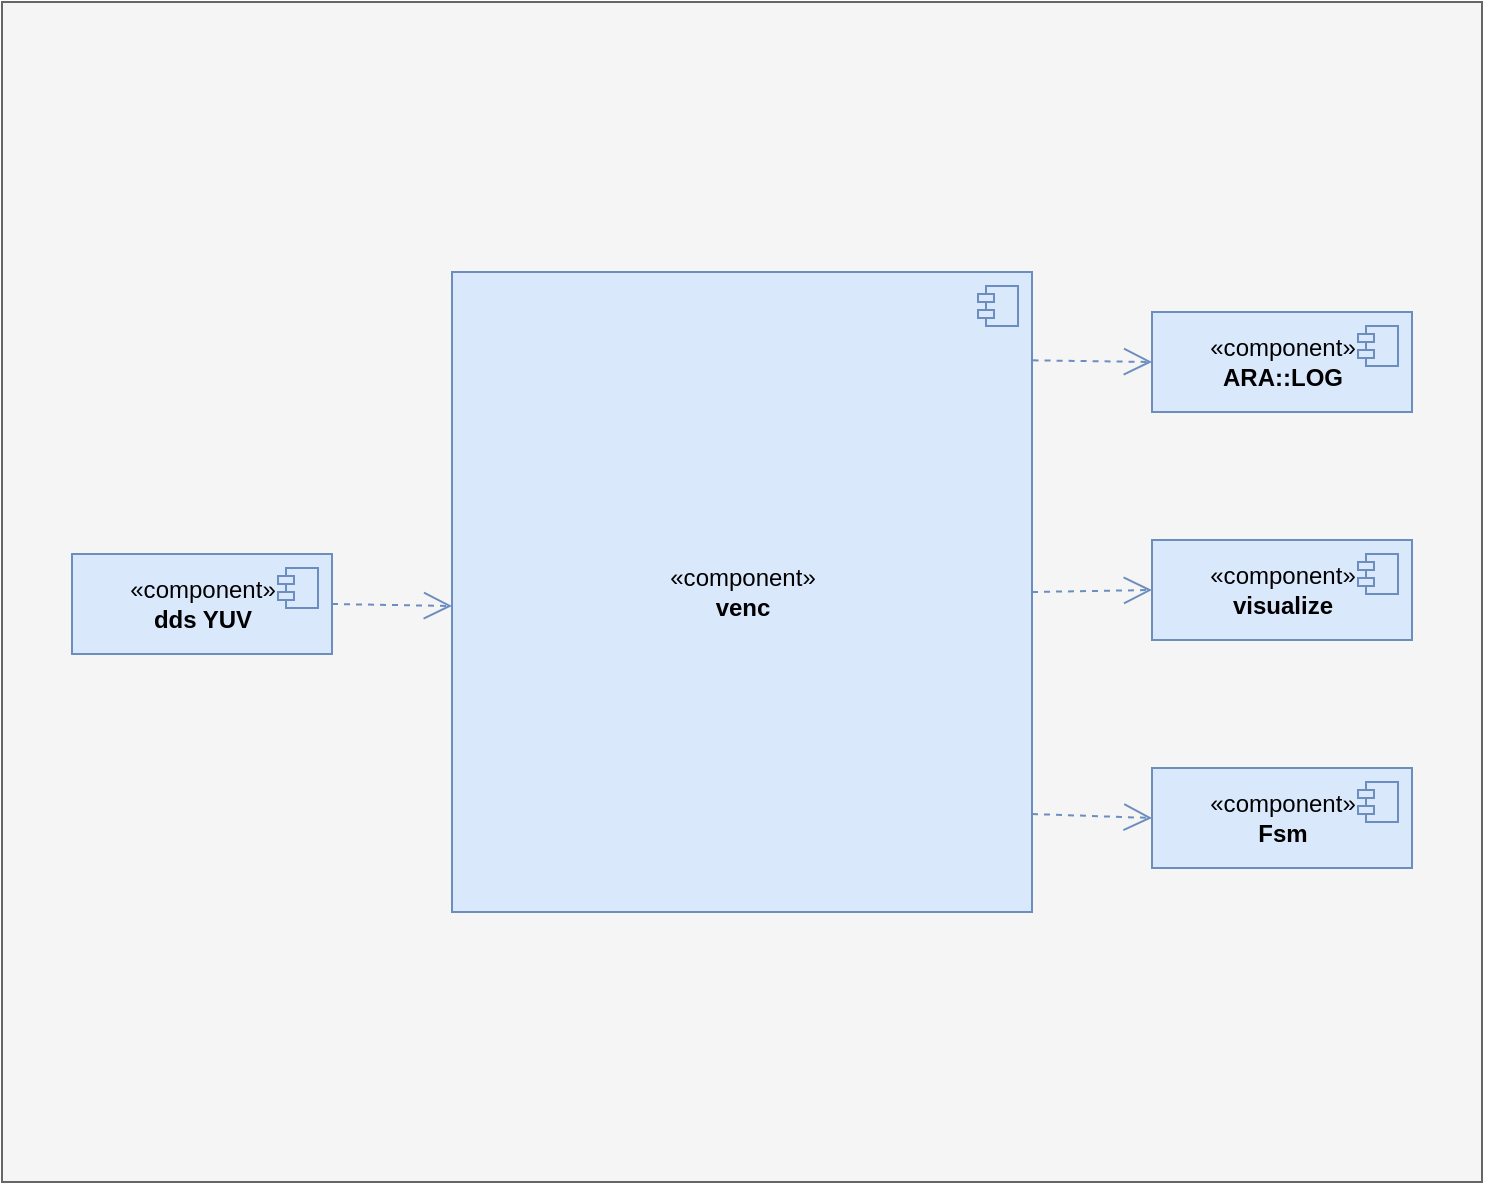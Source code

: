 <mxfile version="26.0.14">
  <diagram name="Page-1" id="Z7EPKMlkxSsEgwjOf_PW">
    <mxGraphModel dx="1050" dy="565" grid="1" gridSize="10" guides="1" tooltips="1" connect="1" arrows="1" fold="1" page="1" pageScale="1" pageWidth="827" pageHeight="1169" math="0" shadow="0">
      <root>
        <mxCell id="0" />
        <mxCell id="1" parent="0" />
        <mxCell id="JmLCsJZkAcASIvs0anbr-1" value="" style="html=1;fillColor=#f5f5f5;fontColor=#333333;strokeColor=#666666;" parent="1" vertex="1">
          <mxGeometry x="25" y="34" width="740" height="590" as="geometry" />
        </mxCell>
        <mxCell id="JmLCsJZkAcASIvs0anbr-2" value="«c&lt;span&gt;omponent&lt;/span&gt;»&lt;br&gt;&lt;span&gt;&lt;b&gt;venc&lt;/b&gt;&lt;/span&gt;" style="html=1;dropTarget=0;fontStyle=0;fillColor=#dae8fc;strokeColor=#6c8ebf;" parent="1" vertex="1">
          <mxGeometry x="250" y="169" width="290" height="320" as="geometry" />
        </mxCell>
        <mxCell id="JmLCsJZkAcASIvs0anbr-3" value="" style="shape=module;jettyWidth=8;jettyHeight=4;fillColor=#dae8fc;strokeColor=#6c8ebf;" parent="JmLCsJZkAcASIvs0anbr-2" vertex="1">
          <mxGeometry x="1" width="20" height="20" relative="1" as="geometry">
            <mxPoint x="-27" y="7" as="offset" />
          </mxGeometry>
        </mxCell>
        <mxCell id="JmLCsJZkAcASIvs0anbr-4" value="«c&lt;span&gt;omponent&lt;/span&gt;»&lt;br&gt;&lt;b&gt;ARA::LOG&lt;/b&gt;" style="html=1;dropTarget=0;fontStyle=0;fillColor=#dae8fc;strokeColor=#6c8ebf;align=center;" parent="1" vertex="1">
          <mxGeometry x="600" y="189" width="130" height="50" as="geometry" />
        </mxCell>
        <mxCell id="JmLCsJZkAcASIvs0anbr-5" value="" style="shape=module;jettyWidth=8;jettyHeight=4;fillColor=#dae8fc;strokeColor=#6c8ebf;" parent="JmLCsJZkAcASIvs0anbr-4" vertex="1">
          <mxGeometry x="1" width="20" height="20" relative="1" as="geometry">
            <mxPoint x="-27" y="7" as="offset" />
          </mxGeometry>
        </mxCell>
        <mxCell id="JmLCsJZkAcASIvs0anbr-9" value="" style="endArrow=open;endSize=12;dashed=1;html=1;rounded=0;entryX=0;entryY=0.5;entryDx=0;entryDy=0;exitX=1.001;exitY=0.138;exitDx=0;exitDy=0;fillColor=#dae8fc;strokeColor=#6c8ebf;exitPerimeter=0;" parent="1" source="JmLCsJZkAcASIvs0anbr-2" target="JmLCsJZkAcASIvs0anbr-4" edge="1">
          <mxGeometry width="160" relative="1" as="geometry">
            <mxPoint x="476.16" y="194.68" as="sourcePoint" />
            <mxPoint x="475" y="140" as="targetPoint" />
          </mxGeometry>
        </mxCell>
        <mxCell id="JmLCsJZkAcASIvs0anbr-16" value="«c&lt;span&gt;omponent&lt;/span&gt;»&lt;br&gt;&lt;b&gt;dds YUV&lt;/b&gt;" style="html=1;dropTarget=0;fontStyle=0;fillColor=#dae8fc;strokeColor=#6c8ebf;align=center;" parent="1" vertex="1">
          <mxGeometry x="60" y="310" width="130" height="50" as="geometry" />
        </mxCell>
        <mxCell id="JmLCsJZkAcASIvs0anbr-17" value="" style="shape=module;jettyWidth=8;jettyHeight=4;fillColor=#dae8fc;strokeColor=#6c8ebf;" parent="JmLCsJZkAcASIvs0anbr-16" vertex="1">
          <mxGeometry x="1" width="20" height="20" relative="1" as="geometry">
            <mxPoint x="-27" y="7" as="offset" />
          </mxGeometry>
        </mxCell>
        <mxCell id="JmLCsJZkAcASIvs0anbr-18" value="«c&lt;span&gt;omponent&lt;/span&gt;»&lt;br&gt;&lt;b&gt;Fsm&lt;/b&gt;" style="html=1;dropTarget=0;fontStyle=0;fillColor=#dae8fc;strokeColor=#6c8ebf;align=center;" parent="1" vertex="1">
          <mxGeometry x="600" y="417" width="130" height="50" as="geometry" />
        </mxCell>
        <mxCell id="JmLCsJZkAcASIvs0anbr-19" value="" style="shape=module;jettyWidth=8;jettyHeight=4;fillColor=#dae8fc;strokeColor=#6c8ebf;" parent="JmLCsJZkAcASIvs0anbr-18" vertex="1">
          <mxGeometry x="1" width="20" height="20" relative="1" as="geometry">
            <mxPoint x="-27" y="7" as="offset" />
          </mxGeometry>
        </mxCell>
        <mxCell id="JmLCsJZkAcASIvs0anbr-25" value="" style="endArrow=open;endSize=12;dashed=1;html=1;rounded=0;exitX=1;exitY=0.5;exitDx=0;exitDy=0;fillColor=#dae8fc;strokeColor=#6c8ebf;entryX=0;entryY=0.75;entryDx=0;entryDy=0;" parent="1" source="JmLCsJZkAcASIvs0anbr-16" edge="1">
          <mxGeometry width="160" relative="1" as="geometry">
            <mxPoint x="200" y="261" as="sourcePoint" />
            <mxPoint x="250" y="336" as="targetPoint" />
          </mxGeometry>
        </mxCell>
        <mxCell id="JmLCsJZkAcASIvs0anbr-27" value="" style="endArrow=open;endSize=12;dashed=1;html=1;rounded=0;fillColor=#dae8fc;strokeColor=#6c8ebf;entryX=0;entryY=0.5;entryDx=0;entryDy=0;" parent="1" target="JmLCsJZkAcASIvs0anbr-18" edge="1">
          <mxGeometry width="160" relative="1" as="geometry">
            <mxPoint x="540" y="440" as="sourcePoint" />
            <mxPoint x="259.13" y="216.32" as="targetPoint" />
          </mxGeometry>
        </mxCell>
        <mxCell id="JmLCsJZkAcASIvs0anbr-50" value="«c&lt;span&gt;omponent&lt;/span&gt;»&lt;br&gt;&lt;b&gt;visualize&lt;/b&gt;" style="html=1;dropTarget=0;fontStyle=0;fillColor=#dae8fc;strokeColor=#6c8ebf;align=center;" parent="1" vertex="1">
          <mxGeometry x="600" y="303" width="130" height="50" as="geometry" />
        </mxCell>
        <mxCell id="JmLCsJZkAcASIvs0anbr-51" value="" style="shape=module;jettyWidth=8;jettyHeight=4;fillColor=#dae8fc;strokeColor=#6c8ebf;" parent="JmLCsJZkAcASIvs0anbr-50" vertex="1">
          <mxGeometry x="1" width="20" height="20" relative="1" as="geometry">
            <mxPoint x="-27" y="7" as="offset" />
          </mxGeometry>
        </mxCell>
        <mxCell id="JmLCsJZkAcASIvs0anbr-52" value="" style="endArrow=open;endSize=12;dashed=1;html=1;rounded=0;entryX=0;entryY=0.5;entryDx=0;entryDy=0;exitX=1;exitY=0.5;exitDx=0;exitDy=0;fillColor=#dae8fc;strokeColor=#6c8ebf;" parent="1" source="JmLCsJZkAcASIvs0anbr-2" target="JmLCsJZkAcASIvs0anbr-50" edge="1">
          <mxGeometry width="160" relative="1" as="geometry">
            <mxPoint x="550" y="179" as="sourcePoint" />
            <mxPoint x="550" y="140" as="targetPoint" />
          </mxGeometry>
        </mxCell>
      </root>
    </mxGraphModel>
  </diagram>
</mxfile>
